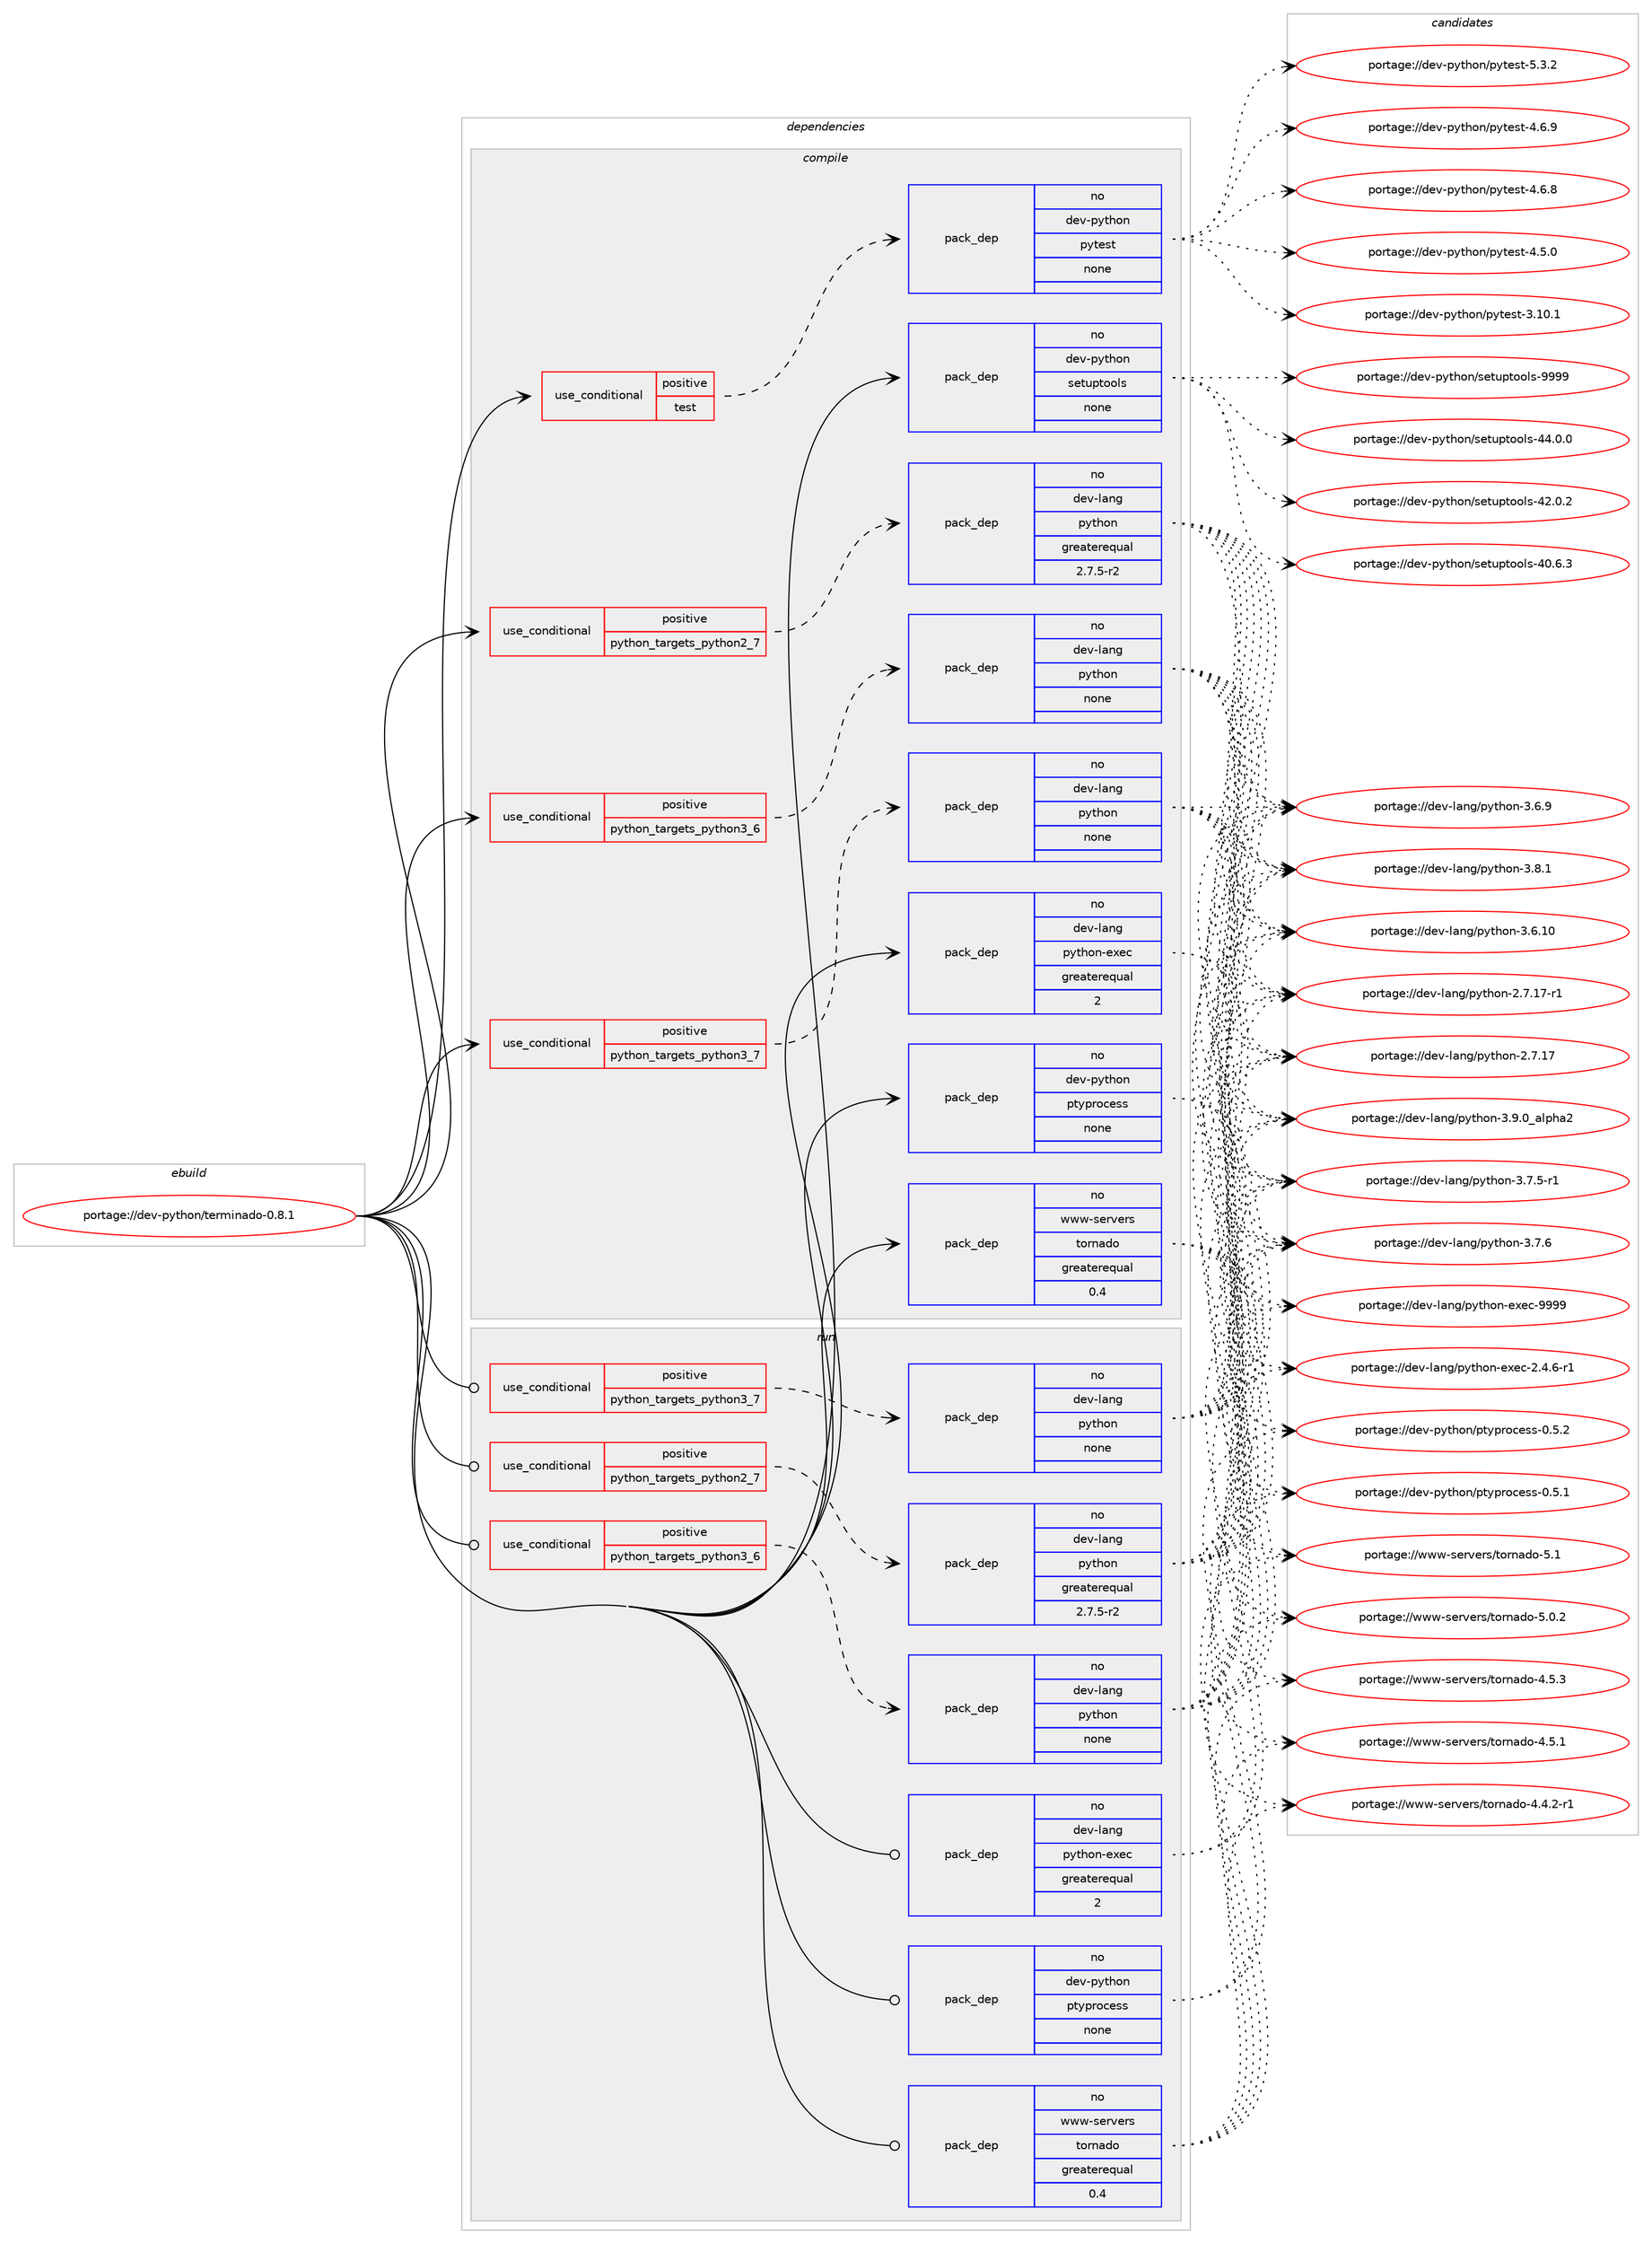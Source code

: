 digraph prolog {

# *************
# Graph options
# *************

newrank=true;
concentrate=true;
compound=true;
graph [rankdir=LR,fontname=Helvetica,fontsize=10,ranksep=1.5];#, ranksep=2.5, nodesep=0.2];
edge  [arrowhead=vee];
node  [fontname=Helvetica,fontsize=10];

# **********
# The ebuild
# **********

subgraph cluster_leftcol {
color=gray;
rank=same;
label=<<i>ebuild</i>>;
id [label="portage://dev-python/terminado-0.8.1", color=red, width=4, href="../dev-python/terminado-0.8.1.svg"];
}

# ****************
# The dependencies
# ****************

subgraph cluster_midcol {
color=gray;
label=<<i>dependencies</i>>;
subgraph cluster_compile {
fillcolor="#eeeeee";
style=filled;
label=<<i>compile</i>>;
subgraph cond104876 {
dependency422292 [label=<<TABLE BORDER="0" CELLBORDER="1" CELLSPACING="0" CELLPADDING="4"><TR><TD ROWSPAN="3" CELLPADDING="10">use_conditional</TD></TR><TR><TD>positive</TD></TR><TR><TD>python_targets_python2_7</TD></TR></TABLE>>, shape=none, color=red];
subgraph pack312519 {
dependency422293 [label=<<TABLE BORDER="0" CELLBORDER="1" CELLSPACING="0" CELLPADDING="4" WIDTH="220"><TR><TD ROWSPAN="6" CELLPADDING="30">pack_dep</TD></TR><TR><TD WIDTH="110">no</TD></TR><TR><TD>dev-lang</TD></TR><TR><TD>python</TD></TR><TR><TD>greaterequal</TD></TR><TR><TD>2.7.5-r2</TD></TR></TABLE>>, shape=none, color=blue];
}
dependency422292:e -> dependency422293:w [weight=20,style="dashed",arrowhead="vee"];
}
id:e -> dependency422292:w [weight=20,style="solid",arrowhead="vee"];
subgraph cond104877 {
dependency422294 [label=<<TABLE BORDER="0" CELLBORDER="1" CELLSPACING="0" CELLPADDING="4"><TR><TD ROWSPAN="3" CELLPADDING="10">use_conditional</TD></TR><TR><TD>positive</TD></TR><TR><TD>python_targets_python3_6</TD></TR></TABLE>>, shape=none, color=red];
subgraph pack312520 {
dependency422295 [label=<<TABLE BORDER="0" CELLBORDER="1" CELLSPACING="0" CELLPADDING="4" WIDTH="220"><TR><TD ROWSPAN="6" CELLPADDING="30">pack_dep</TD></TR><TR><TD WIDTH="110">no</TD></TR><TR><TD>dev-lang</TD></TR><TR><TD>python</TD></TR><TR><TD>none</TD></TR><TR><TD></TD></TR></TABLE>>, shape=none, color=blue];
}
dependency422294:e -> dependency422295:w [weight=20,style="dashed",arrowhead="vee"];
}
id:e -> dependency422294:w [weight=20,style="solid",arrowhead="vee"];
subgraph cond104878 {
dependency422296 [label=<<TABLE BORDER="0" CELLBORDER="1" CELLSPACING="0" CELLPADDING="4"><TR><TD ROWSPAN="3" CELLPADDING="10">use_conditional</TD></TR><TR><TD>positive</TD></TR><TR><TD>python_targets_python3_7</TD></TR></TABLE>>, shape=none, color=red];
subgraph pack312521 {
dependency422297 [label=<<TABLE BORDER="0" CELLBORDER="1" CELLSPACING="0" CELLPADDING="4" WIDTH="220"><TR><TD ROWSPAN="6" CELLPADDING="30">pack_dep</TD></TR><TR><TD WIDTH="110">no</TD></TR><TR><TD>dev-lang</TD></TR><TR><TD>python</TD></TR><TR><TD>none</TD></TR><TR><TD></TD></TR></TABLE>>, shape=none, color=blue];
}
dependency422296:e -> dependency422297:w [weight=20,style="dashed",arrowhead="vee"];
}
id:e -> dependency422296:w [weight=20,style="solid",arrowhead="vee"];
subgraph cond104879 {
dependency422298 [label=<<TABLE BORDER="0" CELLBORDER="1" CELLSPACING="0" CELLPADDING="4"><TR><TD ROWSPAN="3" CELLPADDING="10">use_conditional</TD></TR><TR><TD>positive</TD></TR><TR><TD>test</TD></TR></TABLE>>, shape=none, color=red];
subgraph pack312522 {
dependency422299 [label=<<TABLE BORDER="0" CELLBORDER="1" CELLSPACING="0" CELLPADDING="4" WIDTH="220"><TR><TD ROWSPAN="6" CELLPADDING="30">pack_dep</TD></TR><TR><TD WIDTH="110">no</TD></TR><TR><TD>dev-python</TD></TR><TR><TD>pytest</TD></TR><TR><TD>none</TD></TR><TR><TD></TD></TR></TABLE>>, shape=none, color=blue];
}
dependency422298:e -> dependency422299:w [weight=20,style="dashed",arrowhead="vee"];
}
id:e -> dependency422298:w [weight=20,style="solid",arrowhead="vee"];
subgraph pack312523 {
dependency422300 [label=<<TABLE BORDER="0" CELLBORDER="1" CELLSPACING="0" CELLPADDING="4" WIDTH="220"><TR><TD ROWSPAN="6" CELLPADDING="30">pack_dep</TD></TR><TR><TD WIDTH="110">no</TD></TR><TR><TD>dev-lang</TD></TR><TR><TD>python-exec</TD></TR><TR><TD>greaterequal</TD></TR><TR><TD>2</TD></TR></TABLE>>, shape=none, color=blue];
}
id:e -> dependency422300:w [weight=20,style="solid",arrowhead="vee"];
subgraph pack312524 {
dependency422301 [label=<<TABLE BORDER="0" CELLBORDER="1" CELLSPACING="0" CELLPADDING="4" WIDTH="220"><TR><TD ROWSPAN="6" CELLPADDING="30">pack_dep</TD></TR><TR><TD WIDTH="110">no</TD></TR><TR><TD>dev-python</TD></TR><TR><TD>ptyprocess</TD></TR><TR><TD>none</TD></TR><TR><TD></TD></TR></TABLE>>, shape=none, color=blue];
}
id:e -> dependency422301:w [weight=20,style="solid",arrowhead="vee"];
subgraph pack312525 {
dependency422302 [label=<<TABLE BORDER="0" CELLBORDER="1" CELLSPACING="0" CELLPADDING="4" WIDTH="220"><TR><TD ROWSPAN="6" CELLPADDING="30">pack_dep</TD></TR><TR><TD WIDTH="110">no</TD></TR><TR><TD>dev-python</TD></TR><TR><TD>setuptools</TD></TR><TR><TD>none</TD></TR><TR><TD></TD></TR></TABLE>>, shape=none, color=blue];
}
id:e -> dependency422302:w [weight=20,style="solid",arrowhead="vee"];
subgraph pack312526 {
dependency422303 [label=<<TABLE BORDER="0" CELLBORDER="1" CELLSPACING="0" CELLPADDING="4" WIDTH="220"><TR><TD ROWSPAN="6" CELLPADDING="30">pack_dep</TD></TR><TR><TD WIDTH="110">no</TD></TR><TR><TD>www-servers</TD></TR><TR><TD>tornado</TD></TR><TR><TD>greaterequal</TD></TR><TR><TD>0.4</TD></TR></TABLE>>, shape=none, color=blue];
}
id:e -> dependency422303:w [weight=20,style="solid",arrowhead="vee"];
}
subgraph cluster_compileandrun {
fillcolor="#eeeeee";
style=filled;
label=<<i>compile and run</i>>;
}
subgraph cluster_run {
fillcolor="#eeeeee";
style=filled;
label=<<i>run</i>>;
subgraph cond104880 {
dependency422304 [label=<<TABLE BORDER="0" CELLBORDER="1" CELLSPACING="0" CELLPADDING="4"><TR><TD ROWSPAN="3" CELLPADDING="10">use_conditional</TD></TR><TR><TD>positive</TD></TR><TR><TD>python_targets_python2_7</TD></TR></TABLE>>, shape=none, color=red];
subgraph pack312527 {
dependency422305 [label=<<TABLE BORDER="0" CELLBORDER="1" CELLSPACING="0" CELLPADDING="4" WIDTH="220"><TR><TD ROWSPAN="6" CELLPADDING="30">pack_dep</TD></TR><TR><TD WIDTH="110">no</TD></TR><TR><TD>dev-lang</TD></TR><TR><TD>python</TD></TR><TR><TD>greaterequal</TD></TR><TR><TD>2.7.5-r2</TD></TR></TABLE>>, shape=none, color=blue];
}
dependency422304:e -> dependency422305:w [weight=20,style="dashed",arrowhead="vee"];
}
id:e -> dependency422304:w [weight=20,style="solid",arrowhead="odot"];
subgraph cond104881 {
dependency422306 [label=<<TABLE BORDER="0" CELLBORDER="1" CELLSPACING="0" CELLPADDING="4"><TR><TD ROWSPAN="3" CELLPADDING="10">use_conditional</TD></TR><TR><TD>positive</TD></TR><TR><TD>python_targets_python3_6</TD></TR></TABLE>>, shape=none, color=red];
subgraph pack312528 {
dependency422307 [label=<<TABLE BORDER="0" CELLBORDER="1" CELLSPACING="0" CELLPADDING="4" WIDTH="220"><TR><TD ROWSPAN="6" CELLPADDING="30">pack_dep</TD></TR><TR><TD WIDTH="110">no</TD></TR><TR><TD>dev-lang</TD></TR><TR><TD>python</TD></TR><TR><TD>none</TD></TR><TR><TD></TD></TR></TABLE>>, shape=none, color=blue];
}
dependency422306:e -> dependency422307:w [weight=20,style="dashed",arrowhead="vee"];
}
id:e -> dependency422306:w [weight=20,style="solid",arrowhead="odot"];
subgraph cond104882 {
dependency422308 [label=<<TABLE BORDER="0" CELLBORDER="1" CELLSPACING="0" CELLPADDING="4"><TR><TD ROWSPAN="3" CELLPADDING="10">use_conditional</TD></TR><TR><TD>positive</TD></TR><TR><TD>python_targets_python3_7</TD></TR></TABLE>>, shape=none, color=red];
subgraph pack312529 {
dependency422309 [label=<<TABLE BORDER="0" CELLBORDER="1" CELLSPACING="0" CELLPADDING="4" WIDTH="220"><TR><TD ROWSPAN="6" CELLPADDING="30">pack_dep</TD></TR><TR><TD WIDTH="110">no</TD></TR><TR><TD>dev-lang</TD></TR><TR><TD>python</TD></TR><TR><TD>none</TD></TR><TR><TD></TD></TR></TABLE>>, shape=none, color=blue];
}
dependency422308:e -> dependency422309:w [weight=20,style="dashed",arrowhead="vee"];
}
id:e -> dependency422308:w [weight=20,style="solid",arrowhead="odot"];
subgraph pack312530 {
dependency422310 [label=<<TABLE BORDER="0" CELLBORDER="1" CELLSPACING="0" CELLPADDING="4" WIDTH="220"><TR><TD ROWSPAN="6" CELLPADDING="30">pack_dep</TD></TR><TR><TD WIDTH="110">no</TD></TR><TR><TD>dev-lang</TD></TR><TR><TD>python-exec</TD></TR><TR><TD>greaterequal</TD></TR><TR><TD>2</TD></TR></TABLE>>, shape=none, color=blue];
}
id:e -> dependency422310:w [weight=20,style="solid",arrowhead="odot"];
subgraph pack312531 {
dependency422311 [label=<<TABLE BORDER="0" CELLBORDER="1" CELLSPACING="0" CELLPADDING="4" WIDTH="220"><TR><TD ROWSPAN="6" CELLPADDING="30">pack_dep</TD></TR><TR><TD WIDTH="110">no</TD></TR><TR><TD>dev-python</TD></TR><TR><TD>ptyprocess</TD></TR><TR><TD>none</TD></TR><TR><TD></TD></TR></TABLE>>, shape=none, color=blue];
}
id:e -> dependency422311:w [weight=20,style="solid",arrowhead="odot"];
subgraph pack312532 {
dependency422312 [label=<<TABLE BORDER="0" CELLBORDER="1" CELLSPACING="0" CELLPADDING="4" WIDTH="220"><TR><TD ROWSPAN="6" CELLPADDING="30">pack_dep</TD></TR><TR><TD WIDTH="110">no</TD></TR><TR><TD>www-servers</TD></TR><TR><TD>tornado</TD></TR><TR><TD>greaterequal</TD></TR><TR><TD>0.4</TD></TR></TABLE>>, shape=none, color=blue];
}
id:e -> dependency422312:w [weight=20,style="solid",arrowhead="odot"];
}
}

# **************
# The candidates
# **************

subgraph cluster_choices {
rank=same;
color=gray;
label=<<i>candidates</i>>;

subgraph choice312519 {
color=black;
nodesep=1;
choice10010111845108971101034711212111610411111045514657464895971081121049750 [label="portage://dev-lang/python-3.9.0_alpha2", color=red, width=4,href="../dev-lang/python-3.9.0_alpha2.svg"];
choice100101118451089711010347112121116104111110455146564649 [label="portage://dev-lang/python-3.8.1", color=red, width=4,href="../dev-lang/python-3.8.1.svg"];
choice100101118451089711010347112121116104111110455146554654 [label="portage://dev-lang/python-3.7.6", color=red, width=4,href="../dev-lang/python-3.7.6.svg"];
choice1001011184510897110103471121211161041111104551465546534511449 [label="portage://dev-lang/python-3.7.5-r1", color=red, width=4,href="../dev-lang/python-3.7.5-r1.svg"];
choice100101118451089711010347112121116104111110455146544657 [label="portage://dev-lang/python-3.6.9", color=red, width=4,href="../dev-lang/python-3.6.9.svg"];
choice10010111845108971101034711212111610411111045514654464948 [label="portage://dev-lang/python-3.6.10", color=red, width=4,href="../dev-lang/python-3.6.10.svg"];
choice100101118451089711010347112121116104111110455046554649554511449 [label="portage://dev-lang/python-2.7.17-r1", color=red, width=4,href="../dev-lang/python-2.7.17-r1.svg"];
choice10010111845108971101034711212111610411111045504655464955 [label="portage://dev-lang/python-2.7.17", color=red, width=4,href="../dev-lang/python-2.7.17.svg"];
dependency422293:e -> choice10010111845108971101034711212111610411111045514657464895971081121049750:w [style=dotted,weight="100"];
dependency422293:e -> choice100101118451089711010347112121116104111110455146564649:w [style=dotted,weight="100"];
dependency422293:e -> choice100101118451089711010347112121116104111110455146554654:w [style=dotted,weight="100"];
dependency422293:e -> choice1001011184510897110103471121211161041111104551465546534511449:w [style=dotted,weight="100"];
dependency422293:e -> choice100101118451089711010347112121116104111110455146544657:w [style=dotted,weight="100"];
dependency422293:e -> choice10010111845108971101034711212111610411111045514654464948:w [style=dotted,weight="100"];
dependency422293:e -> choice100101118451089711010347112121116104111110455046554649554511449:w [style=dotted,weight="100"];
dependency422293:e -> choice10010111845108971101034711212111610411111045504655464955:w [style=dotted,weight="100"];
}
subgraph choice312520 {
color=black;
nodesep=1;
choice10010111845108971101034711212111610411111045514657464895971081121049750 [label="portage://dev-lang/python-3.9.0_alpha2", color=red, width=4,href="../dev-lang/python-3.9.0_alpha2.svg"];
choice100101118451089711010347112121116104111110455146564649 [label="portage://dev-lang/python-3.8.1", color=red, width=4,href="../dev-lang/python-3.8.1.svg"];
choice100101118451089711010347112121116104111110455146554654 [label="portage://dev-lang/python-3.7.6", color=red, width=4,href="../dev-lang/python-3.7.6.svg"];
choice1001011184510897110103471121211161041111104551465546534511449 [label="portage://dev-lang/python-3.7.5-r1", color=red, width=4,href="../dev-lang/python-3.7.5-r1.svg"];
choice100101118451089711010347112121116104111110455146544657 [label="portage://dev-lang/python-3.6.9", color=red, width=4,href="../dev-lang/python-3.6.9.svg"];
choice10010111845108971101034711212111610411111045514654464948 [label="portage://dev-lang/python-3.6.10", color=red, width=4,href="../dev-lang/python-3.6.10.svg"];
choice100101118451089711010347112121116104111110455046554649554511449 [label="portage://dev-lang/python-2.7.17-r1", color=red, width=4,href="../dev-lang/python-2.7.17-r1.svg"];
choice10010111845108971101034711212111610411111045504655464955 [label="portage://dev-lang/python-2.7.17", color=red, width=4,href="../dev-lang/python-2.7.17.svg"];
dependency422295:e -> choice10010111845108971101034711212111610411111045514657464895971081121049750:w [style=dotted,weight="100"];
dependency422295:e -> choice100101118451089711010347112121116104111110455146564649:w [style=dotted,weight="100"];
dependency422295:e -> choice100101118451089711010347112121116104111110455146554654:w [style=dotted,weight="100"];
dependency422295:e -> choice1001011184510897110103471121211161041111104551465546534511449:w [style=dotted,weight="100"];
dependency422295:e -> choice100101118451089711010347112121116104111110455146544657:w [style=dotted,weight="100"];
dependency422295:e -> choice10010111845108971101034711212111610411111045514654464948:w [style=dotted,weight="100"];
dependency422295:e -> choice100101118451089711010347112121116104111110455046554649554511449:w [style=dotted,weight="100"];
dependency422295:e -> choice10010111845108971101034711212111610411111045504655464955:w [style=dotted,weight="100"];
}
subgraph choice312521 {
color=black;
nodesep=1;
choice10010111845108971101034711212111610411111045514657464895971081121049750 [label="portage://dev-lang/python-3.9.0_alpha2", color=red, width=4,href="../dev-lang/python-3.9.0_alpha2.svg"];
choice100101118451089711010347112121116104111110455146564649 [label="portage://dev-lang/python-3.8.1", color=red, width=4,href="../dev-lang/python-3.8.1.svg"];
choice100101118451089711010347112121116104111110455146554654 [label="portage://dev-lang/python-3.7.6", color=red, width=4,href="../dev-lang/python-3.7.6.svg"];
choice1001011184510897110103471121211161041111104551465546534511449 [label="portage://dev-lang/python-3.7.5-r1", color=red, width=4,href="../dev-lang/python-3.7.5-r1.svg"];
choice100101118451089711010347112121116104111110455146544657 [label="portage://dev-lang/python-3.6.9", color=red, width=4,href="../dev-lang/python-3.6.9.svg"];
choice10010111845108971101034711212111610411111045514654464948 [label="portage://dev-lang/python-3.6.10", color=red, width=4,href="../dev-lang/python-3.6.10.svg"];
choice100101118451089711010347112121116104111110455046554649554511449 [label="portage://dev-lang/python-2.7.17-r1", color=red, width=4,href="../dev-lang/python-2.7.17-r1.svg"];
choice10010111845108971101034711212111610411111045504655464955 [label="portage://dev-lang/python-2.7.17", color=red, width=4,href="../dev-lang/python-2.7.17.svg"];
dependency422297:e -> choice10010111845108971101034711212111610411111045514657464895971081121049750:w [style=dotted,weight="100"];
dependency422297:e -> choice100101118451089711010347112121116104111110455146564649:w [style=dotted,weight="100"];
dependency422297:e -> choice100101118451089711010347112121116104111110455146554654:w [style=dotted,weight="100"];
dependency422297:e -> choice1001011184510897110103471121211161041111104551465546534511449:w [style=dotted,weight="100"];
dependency422297:e -> choice100101118451089711010347112121116104111110455146544657:w [style=dotted,weight="100"];
dependency422297:e -> choice10010111845108971101034711212111610411111045514654464948:w [style=dotted,weight="100"];
dependency422297:e -> choice100101118451089711010347112121116104111110455046554649554511449:w [style=dotted,weight="100"];
dependency422297:e -> choice10010111845108971101034711212111610411111045504655464955:w [style=dotted,weight="100"];
}
subgraph choice312522 {
color=black;
nodesep=1;
choice1001011184511212111610411111047112121116101115116455346514650 [label="portage://dev-python/pytest-5.3.2", color=red, width=4,href="../dev-python/pytest-5.3.2.svg"];
choice1001011184511212111610411111047112121116101115116455246544657 [label="portage://dev-python/pytest-4.6.9", color=red, width=4,href="../dev-python/pytest-4.6.9.svg"];
choice1001011184511212111610411111047112121116101115116455246544656 [label="portage://dev-python/pytest-4.6.8", color=red, width=4,href="../dev-python/pytest-4.6.8.svg"];
choice1001011184511212111610411111047112121116101115116455246534648 [label="portage://dev-python/pytest-4.5.0", color=red, width=4,href="../dev-python/pytest-4.5.0.svg"];
choice100101118451121211161041111104711212111610111511645514649484649 [label="portage://dev-python/pytest-3.10.1", color=red, width=4,href="../dev-python/pytest-3.10.1.svg"];
dependency422299:e -> choice1001011184511212111610411111047112121116101115116455346514650:w [style=dotted,weight="100"];
dependency422299:e -> choice1001011184511212111610411111047112121116101115116455246544657:w [style=dotted,weight="100"];
dependency422299:e -> choice1001011184511212111610411111047112121116101115116455246544656:w [style=dotted,weight="100"];
dependency422299:e -> choice1001011184511212111610411111047112121116101115116455246534648:w [style=dotted,weight="100"];
dependency422299:e -> choice100101118451121211161041111104711212111610111511645514649484649:w [style=dotted,weight="100"];
}
subgraph choice312523 {
color=black;
nodesep=1;
choice10010111845108971101034711212111610411111045101120101994557575757 [label="portage://dev-lang/python-exec-9999", color=red, width=4,href="../dev-lang/python-exec-9999.svg"];
choice10010111845108971101034711212111610411111045101120101994550465246544511449 [label="portage://dev-lang/python-exec-2.4.6-r1", color=red, width=4,href="../dev-lang/python-exec-2.4.6-r1.svg"];
dependency422300:e -> choice10010111845108971101034711212111610411111045101120101994557575757:w [style=dotted,weight="100"];
dependency422300:e -> choice10010111845108971101034711212111610411111045101120101994550465246544511449:w [style=dotted,weight="100"];
}
subgraph choice312524 {
color=black;
nodesep=1;
choice100101118451121211161041111104711211612111211411199101115115454846534650 [label="portage://dev-python/ptyprocess-0.5.2", color=red, width=4,href="../dev-python/ptyprocess-0.5.2.svg"];
choice100101118451121211161041111104711211612111211411199101115115454846534649 [label="portage://dev-python/ptyprocess-0.5.1", color=red, width=4,href="../dev-python/ptyprocess-0.5.1.svg"];
dependency422301:e -> choice100101118451121211161041111104711211612111211411199101115115454846534650:w [style=dotted,weight="100"];
dependency422301:e -> choice100101118451121211161041111104711211612111211411199101115115454846534649:w [style=dotted,weight="100"];
}
subgraph choice312525 {
color=black;
nodesep=1;
choice10010111845112121116104111110471151011161171121161111111081154557575757 [label="portage://dev-python/setuptools-9999", color=red, width=4,href="../dev-python/setuptools-9999.svg"];
choice100101118451121211161041111104711510111611711211611111110811545525246484648 [label="portage://dev-python/setuptools-44.0.0", color=red, width=4,href="../dev-python/setuptools-44.0.0.svg"];
choice100101118451121211161041111104711510111611711211611111110811545525046484650 [label="portage://dev-python/setuptools-42.0.2", color=red, width=4,href="../dev-python/setuptools-42.0.2.svg"];
choice100101118451121211161041111104711510111611711211611111110811545524846544651 [label="portage://dev-python/setuptools-40.6.3", color=red, width=4,href="../dev-python/setuptools-40.6.3.svg"];
dependency422302:e -> choice10010111845112121116104111110471151011161171121161111111081154557575757:w [style=dotted,weight="100"];
dependency422302:e -> choice100101118451121211161041111104711510111611711211611111110811545525246484648:w [style=dotted,weight="100"];
dependency422302:e -> choice100101118451121211161041111104711510111611711211611111110811545525046484650:w [style=dotted,weight="100"];
dependency422302:e -> choice100101118451121211161041111104711510111611711211611111110811545524846544651:w [style=dotted,weight="100"];
}
subgraph choice312526 {
color=black;
nodesep=1;
choice11911911945115101114118101114115471161111141109710011145534649 [label="portage://www-servers/tornado-5.1", color=red, width=4,href="../www-servers/tornado-5.1.svg"];
choice119119119451151011141181011141154711611111411097100111455346484650 [label="portage://www-servers/tornado-5.0.2", color=red, width=4,href="../www-servers/tornado-5.0.2.svg"];
choice119119119451151011141181011141154711611111411097100111455246534651 [label="portage://www-servers/tornado-4.5.3", color=red, width=4,href="../www-servers/tornado-4.5.3.svg"];
choice119119119451151011141181011141154711611111411097100111455246534649 [label="portage://www-servers/tornado-4.5.1", color=red, width=4,href="../www-servers/tornado-4.5.1.svg"];
choice1191191194511510111411810111411547116111114110971001114552465246504511449 [label="portage://www-servers/tornado-4.4.2-r1", color=red, width=4,href="../www-servers/tornado-4.4.2-r1.svg"];
dependency422303:e -> choice11911911945115101114118101114115471161111141109710011145534649:w [style=dotted,weight="100"];
dependency422303:e -> choice119119119451151011141181011141154711611111411097100111455346484650:w [style=dotted,weight="100"];
dependency422303:e -> choice119119119451151011141181011141154711611111411097100111455246534651:w [style=dotted,weight="100"];
dependency422303:e -> choice119119119451151011141181011141154711611111411097100111455246534649:w [style=dotted,weight="100"];
dependency422303:e -> choice1191191194511510111411810111411547116111114110971001114552465246504511449:w [style=dotted,weight="100"];
}
subgraph choice312527 {
color=black;
nodesep=1;
choice10010111845108971101034711212111610411111045514657464895971081121049750 [label="portage://dev-lang/python-3.9.0_alpha2", color=red, width=4,href="../dev-lang/python-3.9.0_alpha2.svg"];
choice100101118451089711010347112121116104111110455146564649 [label="portage://dev-lang/python-3.8.1", color=red, width=4,href="../dev-lang/python-3.8.1.svg"];
choice100101118451089711010347112121116104111110455146554654 [label="portage://dev-lang/python-3.7.6", color=red, width=4,href="../dev-lang/python-3.7.6.svg"];
choice1001011184510897110103471121211161041111104551465546534511449 [label="portage://dev-lang/python-3.7.5-r1", color=red, width=4,href="../dev-lang/python-3.7.5-r1.svg"];
choice100101118451089711010347112121116104111110455146544657 [label="portage://dev-lang/python-3.6.9", color=red, width=4,href="../dev-lang/python-3.6.9.svg"];
choice10010111845108971101034711212111610411111045514654464948 [label="portage://dev-lang/python-3.6.10", color=red, width=4,href="../dev-lang/python-3.6.10.svg"];
choice100101118451089711010347112121116104111110455046554649554511449 [label="portage://dev-lang/python-2.7.17-r1", color=red, width=4,href="../dev-lang/python-2.7.17-r1.svg"];
choice10010111845108971101034711212111610411111045504655464955 [label="portage://dev-lang/python-2.7.17", color=red, width=4,href="../dev-lang/python-2.7.17.svg"];
dependency422305:e -> choice10010111845108971101034711212111610411111045514657464895971081121049750:w [style=dotted,weight="100"];
dependency422305:e -> choice100101118451089711010347112121116104111110455146564649:w [style=dotted,weight="100"];
dependency422305:e -> choice100101118451089711010347112121116104111110455146554654:w [style=dotted,weight="100"];
dependency422305:e -> choice1001011184510897110103471121211161041111104551465546534511449:w [style=dotted,weight="100"];
dependency422305:e -> choice100101118451089711010347112121116104111110455146544657:w [style=dotted,weight="100"];
dependency422305:e -> choice10010111845108971101034711212111610411111045514654464948:w [style=dotted,weight="100"];
dependency422305:e -> choice100101118451089711010347112121116104111110455046554649554511449:w [style=dotted,weight="100"];
dependency422305:e -> choice10010111845108971101034711212111610411111045504655464955:w [style=dotted,weight="100"];
}
subgraph choice312528 {
color=black;
nodesep=1;
choice10010111845108971101034711212111610411111045514657464895971081121049750 [label="portage://dev-lang/python-3.9.0_alpha2", color=red, width=4,href="../dev-lang/python-3.9.0_alpha2.svg"];
choice100101118451089711010347112121116104111110455146564649 [label="portage://dev-lang/python-3.8.1", color=red, width=4,href="../dev-lang/python-3.8.1.svg"];
choice100101118451089711010347112121116104111110455146554654 [label="portage://dev-lang/python-3.7.6", color=red, width=4,href="../dev-lang/python-3.7.6.svg"];
choice1001011184510897110103471121211161041111104551465546534511449 [label="portage://dev-lang/python-3.7.5-r1", color=red, width=4,href="../dev-lang/python-3.7.5-r1.svg"];
choice100101118451089711010347112121116104111110455146544657 [label="portage://dev-lang/python-3.6.9", color=red, width=4,href="../dev-lang/python-3.6.9.svg"];
choice10010111845108971101034711212111610411111045514654464948 [label="portage://dev-lang/python-3.6.10", color=red, width=4,href="../dev-lang/python-3.6.10.svg"];
choice100101118451089711010347112121116104111110455046554649554511449 [label="portage://dev-lang/python-2.7.17-r1", color=red, width=4,href="../dev-lang/python-2.7.17-r1.svg"];
choice10010111845108971101034711212111610411111045504655464955 [label="portage://dev-lang/python-2.7.17", color=red, width=4,href="../dev-lang/python-2.7.17.svg"];
dependency422307:e -> choice10010111845108971101034711212111610411111045514657464895971081121049750:w [style=dotted,weight="100"];
dependency422307:e -> choice100101118451089711010347112121116104111110455146564649:w [style=dotted,weight="100"];
dependency422307:e -> choice100101118451089711010347112121116104111110455146554654:w [style=dotted,weight="100"];
dependency422307:e -> choice1001011184510897110103471121211161041111104551465546534511449:w [style=dotted,weight="100"];
dependency422307:e -> choice100101118451089711010347112121116104111110455146544657:w [style=dotted,weight="100"];
dependency422307:e -> choice10010111845108971101034711212111610411111045514654464948:w [style=dotted,weight="100"];
dependency422307:e -> choice100101118451089711010347112121116104111110455046554649554511449:w [style=dotted,weight="100"];
dependency422307:e -> choice10010111845108971101034711212111610411111045504655464955:w [style=dotted,weight="100"];
}
subgraph choice312529 {
color=black;
nodesep=1;
choice10010111845108971101034711212111610411111045514657464895971081121049750 [label="portage://dev-lang/python-3.9.0_alpha2", color=red, width=4,href="../dev-lang/python-3.9.0_alpha2.svg"];
choice100101118451089711010347112121116104111110455146564649 [label="portage://dev-lang/python-3.8.1", color=red, width=4,href="../dev-lang/python-3.8.1.svg"];
choice100101118451089711010347112121116104111110455146554654 [label="portage://dev-lang/python-3.7.6", color=red, width=4,href="../dev-lang/python-3.7.6.svg"];
choice1001011184510897110103471121211161041111104551465546534511449 [label="portage://dev-lang/python-3.7.5-r1", color=red, width=4,href="../dev-lang/python-3.7.5-r1.svg"];
choice100101118451089711010347112121116104111110455146544657 [label="portage://dev-lang/python-3.6.9", color=red, width=4,href="../dev-lang/python-3.6.9.svg"];
choice10010111845108971101034711212111610411111045514654464948 [label="portage://dev-lang/python-3.6.10", color=red, width=4,href="../dev-lang/python-3.6.10.svg"];
choice100101118451089711010347112121116104111110455046554649554511449 [label="portage://dev-lang/python-2.7.17-r1", color=red, width=4,href="../dev-lang/python-2.7.17-r1.svg"];
choice10010111845108971101034711212111610411111045504655464955 [label="portage://dev-lang/python-2.7.17", color=red, width=4,href="../dev-lang/python-2.7.17.svg"];
dependency422309:e -> choice10010111845108971101034711212111610411111045514657464895971081121049750:w [style=dotted,weight="100"];
dependency422309:e -> choice100101118451089711010347112121116104111110455146564649:w [style=dotted,weight="100"];
dependency422309:e -> choice100101118451089711010347112121116104111110455146554654:w [style=dotted,weight="100"];
dependency422309:e -> choice1001011184510897110103471121211161041111104551465546534511449:w [style=dotted,weight="100"];
dependency422309:e -> choice100101118451089711010347112121116104111110455146544657:w [style=dotted,weight="100"];
dependency422309:e -> choice10010111845108971101034711212111610411111045514654464948:w [style=dotted,weight="100"];
dependency422309:e -> choice100101118451089711010347112121116104111110455046554649554511449:w [style=dotted,weight="100"];
dependency422309:e -> choice10010111845108971101034711212111610411111045504655464955:w [style=dotted,weight="100"];
}
subgraph choice312530 {
color=black;
nodesep=1;
choice10010111845108971101034711212111610411111045101120101994557575757 [label="portage://dev-lang/python-exec-9999", color=red, width=4,href="../dev-lang/python-exec-9999.svg"];
choice10010111845108971101034711212111610411111045101120101994550465246544511449 [label="portage://dev-lang/python-exec-2.4.6-r1", color=red, width=4,href="../dev-lang/python-exec-2.4.6-r1.svg"];
dependency422310:e -> choice10010111845108971101034711212111610411111045101120101994557575757:w [style=dotted,weight="100"];
dependency422310:e -> choice10010111845108971101034711212111610411111045101120101994550465246544511449:w [style=dotted,weight="100"];
}
subgraph choice312531 {
color=black;
nodesep=1;
choice100101118451121211161041111104711211612111211411199101115115454846534650 [label="portage://dev-python/ptyprocess-0.5.2", color=red, width=4,href="../dev-python/ptyprocess-0.5.2.svg"];
choice100101118451121211161041111104711211612111211411199101115115454846534649 [label="portage://dev-python/ptyprocess-0.5.1", color=red, width=4,href="../dev-python/ptyprocess-0.5.1.svg"];
dependency422311:e -> choice100101118451121211161041111104711211612111211411199101115115454846534650:w [style=dotted,weight="100"];
dependency422311:e -> choice100101118451121211161041111104711211612111211411199101115115454846534649:w [style=dotted,weight="100"];
}
subgraph choice312532 {
color=black;
nodesep=1;
choice11911911945115101114118101114115471161111141109710011145534649 [label="portage://www-servers/tornado-5.1", color=red, width=4,href="../www-servers/tornado-5.1.svg"];
choice119119119451151011141181011141154711611111411097100111455346484650 [label="portage://www-servers/tornado-5.0.2", color=red, width=4,href="../www-servers/tornado-5.0.2.svg"];
choice119119119451151011141181011141154711611111411097100111455246534651 [label="portage://www-servers/tornado-4.5.3", color=red, width=4,href="../www-servers/tornado-4.5.3.svg"];
choice119119119451151011141181011141154711611111411097100111455246534649 [label="portage://www-servers/tornado-4.5.1", color=red, width=4,href="../www-servers/tornado-4.5.1.svg"];
choice1191191194511510111411810111411547116111114110971001114552465246504511449 [label="portage://www-servers/tornado-4.4.2-r1", color=red, width=4,href="../www-servers/tornado-4.4.2-r1.svg"];
dependency422312:e -> choice11911911945115101114118101114115471161111141109710011145534649:w [style=dotted,weight="100"];
dependency422312:e -> choice119119119451151011141181011141154711611111411097100111455346484650:w [style=dotted,weight="100"];
dependency422312:e -> choice119119119451151011141181011141154711611111411097100111455246534651:w [style=dotted,weight="100"];
dependency422312:e -> choice119119119451151011141181011141154711611111411097100111455246534649:w [style=dotted,weight="100"];
dependency422312:e -> choice1191191194511510111411810111411547116111114110971001114552465246504511449:w [style=dotted,weight="100"];
}
}

}
